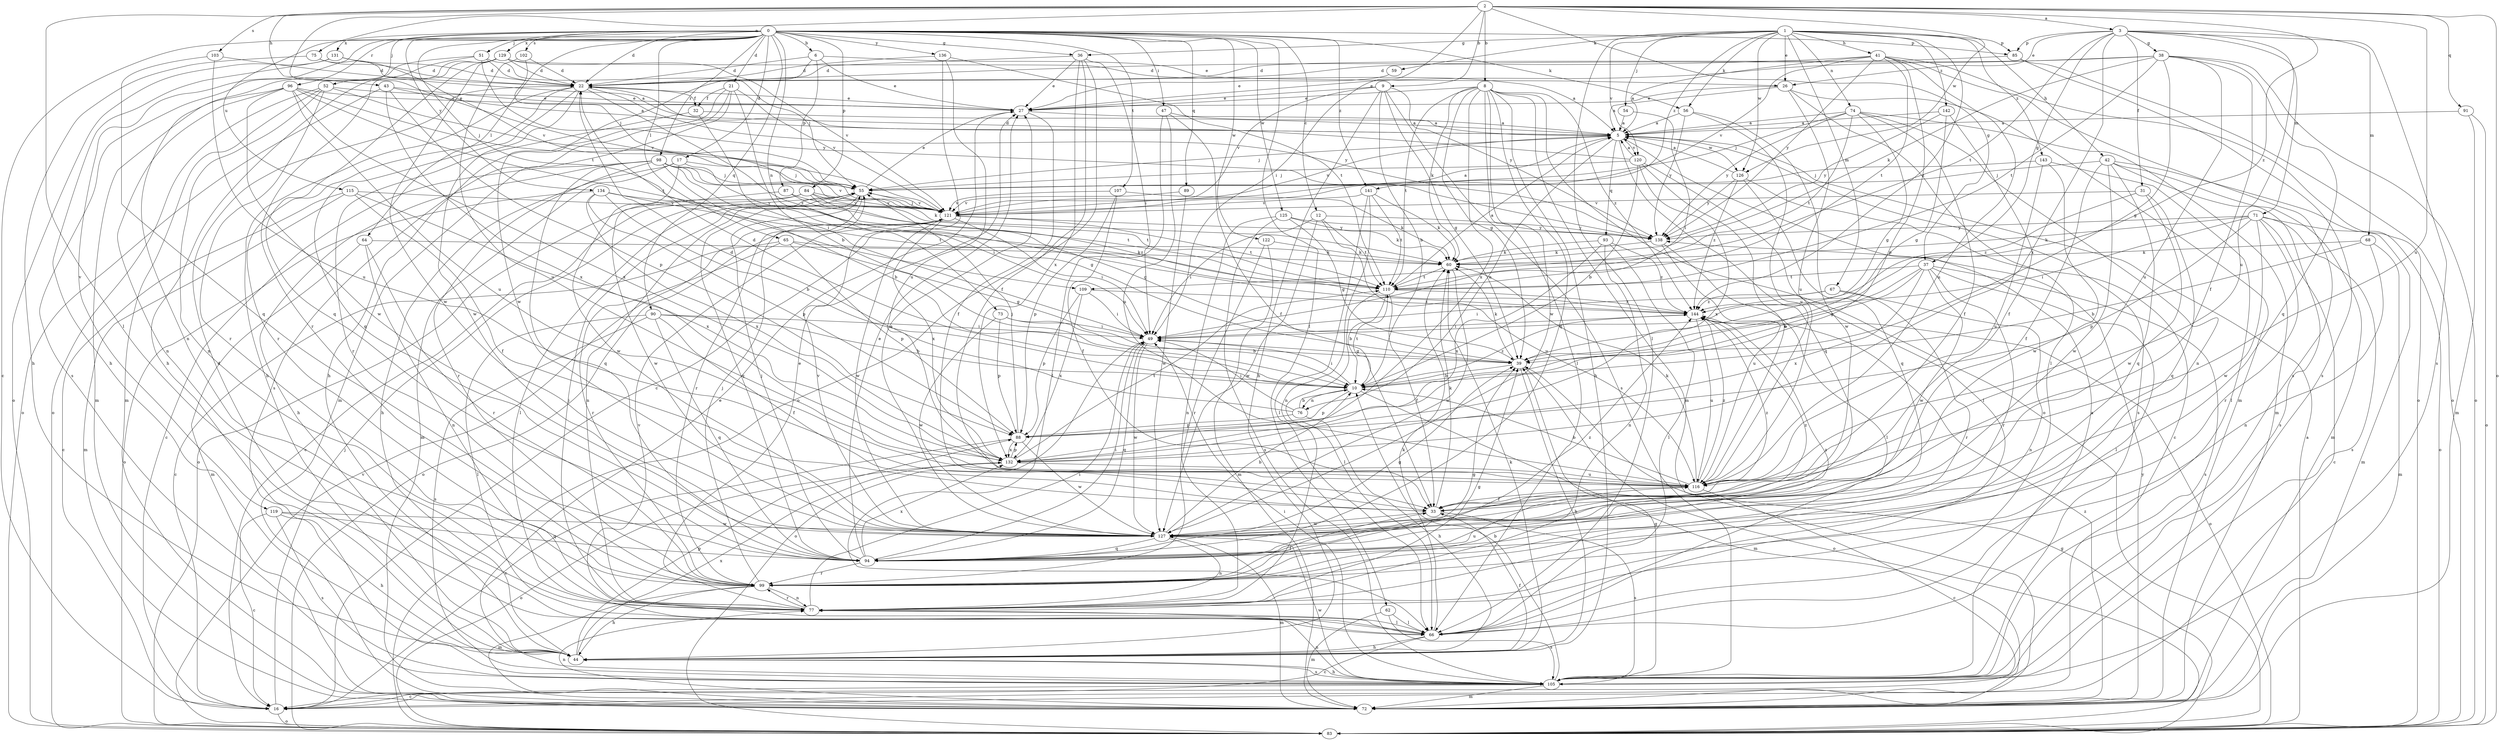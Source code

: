 strict digraph  {
0;
1;
2;
3;
5;
6;
8;
9;
10;
12;
16;
17;
21;
22;
26;
27;
31;
32;
33;
36;
37;
38;
39;
41;
42;
43;
44;
47;
49;
51;
52;
54;
55;
56;
59;
60;
62;
64;
65;
66;
67;
68;
71;
72;
73;
74;
75;
76;
77;
83;
84;
85;
87;
88;
89;
90;
91;
93;
94;
96;
98;
99;
102;
103;
105;
107;
109;
110;
115;
116;
119;
120;
121;
122;
125;
126;
127;
129;
131;
132;
134;
136;
138;
141;
142;
143;
144;
0 -> 6  [label=b];
0 -> 12  [label=c];
0 -> 16  [label=c];
0 -> 17  [label=d];
0 -> 21  [label=d];
0 -> 22  [label=d];
0 -> 36  [label=g];
0 -> 47  [label=i];
0 -> 51  [label=j];
0 -> 52  [label=j];
0 -> 56  [label=k];
0 -> 62  [label=l];
0 -> 64  [label=l];
0 -> 65  [label=l];
0 -> 73  [label=n];
0 -> 84  [label=p];
0 -> 85  [label=p];
0 -> 89  [label=q];
0 -> 90  [label=q];
0 -> 96  [label=r];
0 -> 98  [label=r];
0 -> 102  [label=s];
0 -> 107  [label=t];
0 -> 109  [label=t];
0 -> 115  [label=u];
0 -> 119  [label=v];
0 -> 122  [label=w];
0 -> 125  [label=w];
0 -> 129  [label=x];
0 -> 131  [label=x];
0 -> 134  [label=y];
0 -> 136  [label=y];
0 -> 141  [label=z];
1 -> 26  [label=e];
1 -> 36  [label=g];
1 -> 41  [label=h];
1 -> 42  [label=h];
1 -> 54  [label=j];
1 -> 56  [label=k];
1 -> 59  [label=k];
1 -> 66  [label=l];
1 -> 67  [label=m];
1 -> 74  [label=n];
1 -> 85  [label=p];
1 -> 120  [label=v];
1 -> 126  [label=w];
1 -> 141  [label=z];
1 -> 142  [label=z];
1 -> 143  [label=z];
1 -> 144  [label=z];
2 -> 3  [label=a];
2 -> 8  [label=b];
2 -> 9  [label=b];
2 -> 37  [label=g];
2 -> 43  [label=h];
2 -> 49  [label=i];
2 -> 55  [label=j];
2 -> 66  [label=l];
2 -> 75  [label=n];
2 -> 83  [label=o];
2 -> 91  [label=q];
2 -> 103  [label=s];
2 -> 116  [label=u];
2 -> 126  [label=w];
2 -> 144  [label=z];
3 -> 26  [label=e];
3 -> 31  [label=f];
3 -> 37  [label=g];
3 -> 38  [label=g];
3 -> 68  [label=m];
3 -> 71  [label=m];
3 -> 85  [label=p];
3 -> 105  [label=s];
3 -> 109  [label=t];
3 -> 116  [label=u];
3 -> 132  [label=x];
5 -> 55  [label=j];
5 -> 76  [label=n];
5 -> 93  [label=q];
5 -> 94  [label=q];
5 -> 105  [label=s];
5 -> 120  [label=v];
5 -> 121  [label=v];
5 -> 126  [label=w];
6 -> 22  [label=d];
6 -> 26  [label=e];
6 -> 27  [label=e];
6 -> 87  [label=p];
6 -> 127  [label=w];
8 -> 27  [label=e];
8 -> 39  [label=g];
8 -> 44  [label=h];
8 -> 60  [label=k];
8 -> 66  [label=l];
8 -> 72  [label=m];
8 -> 83  [label=o];
8 -> 94  [label=q];
8 -> 110  [label=t];
8 -> 127  [label=w];
8 -> 132  [label=x];
8 -> 144  [label=z];
9 -> 10  [label=b];
9 -> 27  [label=e];
9 -> 39  [label=g];
9 -> 44  [label=h];
9 -> 105  [label=s];
9 -> 121  [label=v];
9 -> 138  [label=y];
10 -> 22  [label=d];
10 -> 49  [label=i];
10 -> 72  [label=m];
10 -> 76  [label=n];
10 -> 88  [label=p];
10 -> 110  [label=t];
10 -> 144  [label=z];
12 -> 49  [label=i];
12 -> 110  [label=t];
12 -> 116  [label=u];
12 -> 127  [label=w];
12 -> 138  [label=y];
16 -> 55  [label=j];
16 -> 83  [label=o];
17 -> 39  [label=g];
17 -> 44  [label=h];
17 -> 55  [label=j];
17 -> 72  [label=m];
17 -> 127  [label=w];
21 -> 10  [label=b];
21 -> 32  [label=f];
21 -> 44  [label=h];
21 -> 72  [label=m];
21 -> 105  [label=s];
21 -> 121  [label=v];
22 -> 27  [label=e];
22 -> 32  [label=f];
22 -> 44  [label=h];
22 -> 94  [label=q];
22 -> 99  [label=r];
22 -> 127  [label=w];
22 -> 138  [label=y];
22 -> 144  [label=z];
26 -> 5  [label=a];
26 -> 27  [label=e];
26 -> 66  [label=l];
26 -> 72  [label=m];
26 -> 116  [label=u];
27 -> 5  [label=a];
27 -> 33  [label=f];
31 -> 94  [label=q];
31 -> 121  [label=v];
31 -> 127  [label=w];
31 -> 144  [label=z];
32 -> 5  [label=a];
32 -> 49  [label=i];
32 -> 99  [label=r];
33 -> 60  [label=k];
33 -> 105  [label=s];
33 -> 127  [label=w];
33 -> 144  [label=z];
36 -> 22  [label=d];
36 -> 27  [label=e];
36 -> 33  [label=f];
36 -> 49  [label=i];
36 -> 83  [label=o];
36 -> 132  [label=x];
37 -> 10  [label=b];
37 -> 39  [label=g];
37 -> 66  [label=l];
37 -> 99  [label=r];
37 -> 105  [label=s];
37 -> 110  [label=t];
37 -> 127  [label=w];
37 -> 132  [label=x];
38 -> 22  [label=d];
38 -> 27  [label=e];
38 -> 33  [label=f];
38 -> 39  [label=g];
38 -> 60  [label=k];
38 -> 83  [label=o];
38 -> 94  [label=q];
38 -> 110  [label=t];
38 -> 116  [label=u];
39 -> 10  [label=b];
39 -> 44  [label=h];
39 -> 60  [label=k];
39 -> 83  [label=o];
41 -> 5  [label=a];
41 -> 22  [label=d];
41 -> 83  [label=o];
41 -> 88  [label=p];
41 -> 105  [label=s];
41 -> 110  [label=t];
41 -> 116  [label=u];
41 -> 121  [label=v];
41 -> 138  [label=y];
42 -> 33  [label=f];
42 -> 55  [label=j];
42 -> 72  [label=m];
42 -> 83  [label=o];
42 -> 94  [label=q];
42 -> 105  [label=s];
42 -> 127  [label=w];
43 -> 5  [label=a];
43 -> 27  [label=e];
43 -> 83  [label=o];
43 -> 88  [label=p];
43 -> 132  [label=x];
44 -> 33  [label=f];
44 -> 60  [label=k];
44 -> 88  [label=p];
44 -> 105  [label=s];
44 -> 132  [label=x];
47 -> 5  [label=a];
47 -> 33  [label=f];
47 -> 66  [label=l];
47 -> 116  [label=u];
49 -> 39  [label=g];
49 -> 83  [label=o];
49 -> 94  [label=q];
49 -> 127  [label=w];
51 -> 22  [label=d];
51 -> 55  [label=j];
51 -> 77  [label=n];
51 -> 105  [label=s];
51 -> 138  [label=y];
52 -> 27  [label=e];
52 -> 72  [label=m];
52 -> 77  [label=n];
52 -> 83  [label=o];
52 -> 99  [label=r];
52 -> 121  [label=v];
54 -> 5  [label=a];
54 -> 49  [label=i];
55 -> 27  [label=e];
55 -> 66  [label=l];
55 -> 77  [label=n];
55 -> 94  [label=q];
55 -> 99  [label=r];
55 -> 121  [label=v];
56 -> 5  [label=a];
56 -> 116  [label=u];
56 -> 127  [label=w];
56 -> 138  [label=y];
59 -> 27  [label=e];
60 -> 110  [label=t];
60 -> 127  [label=w];
62 -> 66  [label=l];
62 -> 72  [label=m];
62 -> 105  [label=s];
64 -> 60  [label=k];
64 -> 72  [label=m];
64 -> 77  [label=n];
64 -> 99  [label=r];
65 -> 16  [label=c];
65 -> 39  [label=g];
65 -> 60  [label=k];
65 -> 88  [label=p];
65 -> 99  [label=r];
66 -> 16  [label=c];
66 -> 22  [label=d];
66 -> 44  [label=h];
66 -> 60  [label=k];
66 -> 121  [label=v];
67 -> 49  [label=i];
67 -> 77  [label=n];
67 -> 99  [label=r];
67 -> 144  [label=z];
68 -> 10  [label=b];
68 -> 60  [label=k];
68 -> 72  [label=m];
68 -> 77  [label=n];
71 -> 16  [label=c];
71 -> 49  [label=i];
71 -> 60  [label=k];
71 -> 72  [label=m];
71 -> 88  [label=p];
71 -> 99  [label=r];
71 -> 105  [label=s];
71 -> 127  [label=w];
71 -> 138  [label=y];
72 -> 77  [label=n];
72 -> 138  [label=y];
72 -> 144  [label=z];
73 -> 10  [label=b];
73 -> 49  [label=i];
73 -> 88  [label=p];
73 -> 127  [label=w];
74 -> 5  [label=a];
74 -> 33  [label=f];
74 -> 39  [label=g];
74 -> 55  [label=j];
74 -> 72  [label=m];
74 -> 77  [label=n];
74 -> 110  [label=t];
74 -> 138  [label=y];
75 -> 5  [label=a];
75 -> 22  [label=d];
75 -> 44  [label=h];
76 -> 10  [label=b];
76 -> 22  [label=d];
76 -> 44  [label=h];
76 -> 49  [label=i];
76 -> 88  [label=p];
77 -> 27  [label=e];
77 -> 39  [label=g];
77 -> 49  [label=i];
77 -> 55  [label=j];
77 -> 66  [label=l];
77 -> 99  [label=r];
83 -> 5  [label=a];
83 -> 39  [label=g];
83 -> 121  [label=v];
84 -> 16  [label=c];
84 -> 39  [label=g];
84 -> 83  [label=o];
84 -> 110  [label=t];
84 -> 121  [label=v];
84 -> 144  [label=z];
85 -> 22  [label=d];
85 -> 83  [label=o];
85 -> 105  [label=s];
87 -> 110  [label=t];
87 -> 121  [label=v];
87 -> 127  [label=w];
88 -> 16  [label=c];
88 -> 55  [label=j];
88 -> 127  [label=w];
88 -> 132  [label=x];
89 -> 121  [label=v];
89 -> 127  [label=w];
90 -> 10  [label=b];
90 -> 33  [label=f];
90 -> 49  [label=i];
90 -> 66  [label=l];
90 -> 94  [label=q];
90 -> 105  [label=s];
91 -> 5  [label=a];
91 -> 72  [label=m];
91 -> 83  [label=o];
93 -> 60  [label=k];
93 -> 66  [label=l];
93 -> 77  [label=n];
93 -> 132  [label=x];
93 -> 144  [label=z];
94 -> 27  [label=e];
94 -> 39  [label=g];
94 -> 49  [label=i];
94 -> 55  [label=j];
94 -> 99  [label=r];
94 -> 132  [label=x];
94 -> 144  [label=z];
96 -> 27  [label=e];
96 -> 55  [label=j];
96 -> 72  [label=m];
96 -> 77  [label=n];
96 -> 110  [label=t];
96 -> 116  [label=u];
96 -> 127  [label=w];
96 -> 132  [label=x];
98 -> 10  [label=b];
98 -> 16  [label=c];
98 -> 44  [label=h];
98 -> 49  [label=i];
98 -> 55  [label=j];
98 -> 60  [label=k];
98 -> 94  [label=q];
98 -> 99  [label=r];
98 -> 121  [label=v];
99 -> 33  [label=f];
99 -> 39  [label=g];
99 -> 44  [label=h];
99 -> 55  [label=j];
99 -> 72  [label=m];
99 -> 77  [label=n];
99 -> 116  [label=u];
99 -> 144  [label=z];
102 -> 22  [label=d];
102 -> 55  [label=j];
102 -> 116  [label=u];
103 -> 22  [label=d];
103 -> 94  [label=q];
103 -> 116  [label=u];
105 -> 5  [label=a];
105 -> 10  [label=b];
105 -> 16  [label=c];
105 -> 27  [label=e];
105 -> 39  [label=g];
105 -> 44  [label=h];
105 -> 49  [label=i];
105 -> 72  [label=m];
105 -> 77  [label=n];
105 -> 127  [label=w];
107 -> 33  [label=f];
107 -> 60  [label=k];
107 -> 88  [label=p];
107 -> 121  [label=v];
109 -> 49  [label=i];
109 -> 88  [label=p];
109 -> 132  [label=x];
109 -> 144  [label=z];
110 -> 5  [label=a];
110 -> 10  [label=b];
110 -> 33  [label=f];
110 -> 66  [label=l];
110 -> 144  [label=z];
115 -> 16  [label=c];
115 -> 33  [label=f];
115 -> 72  [label=m];
115 -> 121  [label=v];
115 -> 132  [label=x];
116 -> 10  [label=b];
116 -> 16  [label=c];
116 -> 33  [label=f];
116 -> 60  [label=k];
116 -> 144  [label=z];
119 -> 16  [label=c];
119 -> 44  [label=h];
119 -> 94  [label=q];
119 -> 105  [label=s];
119 -> 127  [label=w];
120 -> 5  [label=a];
120 -> 10  [label=b];
120 -> 22  [label=d];
120 -> 55  [label=j];
120 -> 66  [label=l];
120 -> 116  [label=u];
120 -> 132  [label=x];
121 -> 5  [label=a];
121 -> 49  [label=i];
121 -> 55  [label=j];
121 -> 83  [label=o];
121 -> 110  [label=t];
121 -> 127  [label=w];
121 -> 132  [label=x];
121 -> 138  [label=y];
122 -> 60  [label=k];
122 -> 72  [label=m];
122 -> 99  [label=r];
125 -> 39  [label=g];
125 -> 60  [label=k];
125 -> 77  [label=n];
125 -> 105  [label=s];
125 -> 138  [label=y];
126 -> 5  [label=a];
126 -> 16  [label=c];
126 -> 94  [label=q];
126 -> 138  [label=y];
126 -> 144  [label=z];
127 -> 10  [label=b];
127 -> 27  [label=e];
127 -> 72  [label=m];
127 -> 77  [label=n];
127 -> 94  [label=q];
127 -> 121  [label=v];
127 -> 144  [label=z];
129 -> 5  [label=a];
129 -> 22  [label=d];
129 -> 44  [label=h];
129 -> 94  [label=q];
129 -> 99  [label=r];
129 -> 121  [label=v];
129 -> 127  [label=w];
131 -> 22  [label=d];
131 -> 44  [label=h];
131 -> 83  [label=o];
131 -> 121  [label=v];
132 -> 83  [label=o];
132 -> 88  [label=p];
132 -> 110  [label=t];
132 -> 116  [label=u];
134 -> 10  [label=b];
134 -> 83  [label=o];
134 -> 88  [label=p];
134 -> 110  [label=t];
134 -> 121  [label=v];
134 -> 132  [label=x];
136 -> 16  [label=c];
136 -> 22  [label=d];
136 -> 110  [label=t];
136 -> 116  [label=u];
138 -> 60  [label=k];
138 -> 66  [label=l];
138 -> 116  [label=u];
141 -> 60  [label=k];
141 -> 66  [label=l];
141 -> 77  [label=n];
141 -> 110  [label=t];
141 -> 121  [label=v];
142 -> 5  [label=a];
142 -> 33  [label=f];
142 -> 39  [label=g];
142 -> 138  [label=y];
143 -> 55  [label=j];
143 -> 66  [label=l];
143 -> 116  [label=u];
143 -> 127  [label=w];
144 -> 49  [label=i];
144 -> 83  [label=o];
144 -> 116  [label=u];
}
